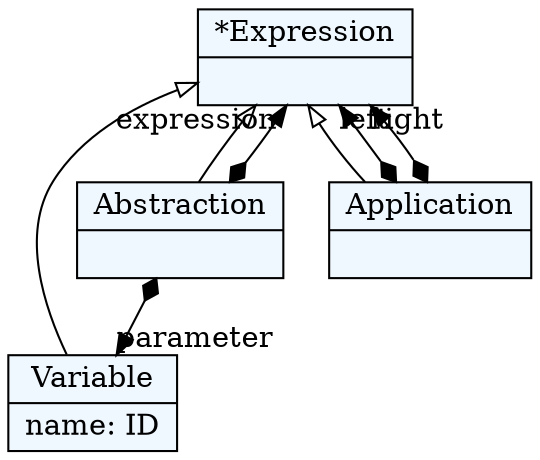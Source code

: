 
    digraph textX {
    fontname = "Bitstream Vera Sans"
    fontsize = 8
    node[
        shape=record,
        style=filled,
        fillcolor=aliceblue
    ]
    nodesep = 0.3
    edge[dir=black,arrowtail=empty]


2128880613088[ label="{*Expression|}"]

2128880614048[ label="{Variable|name: ID\l}"]

2128880620768[ label="{Abstraction|}"]

2128880645728[ label="{Application|}"]



2128880613088 -> 2128880620768 [dir=back]
2128880613088 -> 2128880614048 [dir=back]
2128880613088 -> 2128880645728 [dir=back]
2128880620768 -> 2128880614048[arrowtail=diamond, dir=both, headlabel="parameter "]
2128880620768 -> 2128880613088[arrowtail=diamond, dir=both, headlabel="expression "]
2128880645728 -> 2128880613088[arrowtail=diamond, dir=both, headlabel="left "]
2128880645728 -> 2128880613088[arrowtail=diamond, dir=both, headlabel="right "]

}
